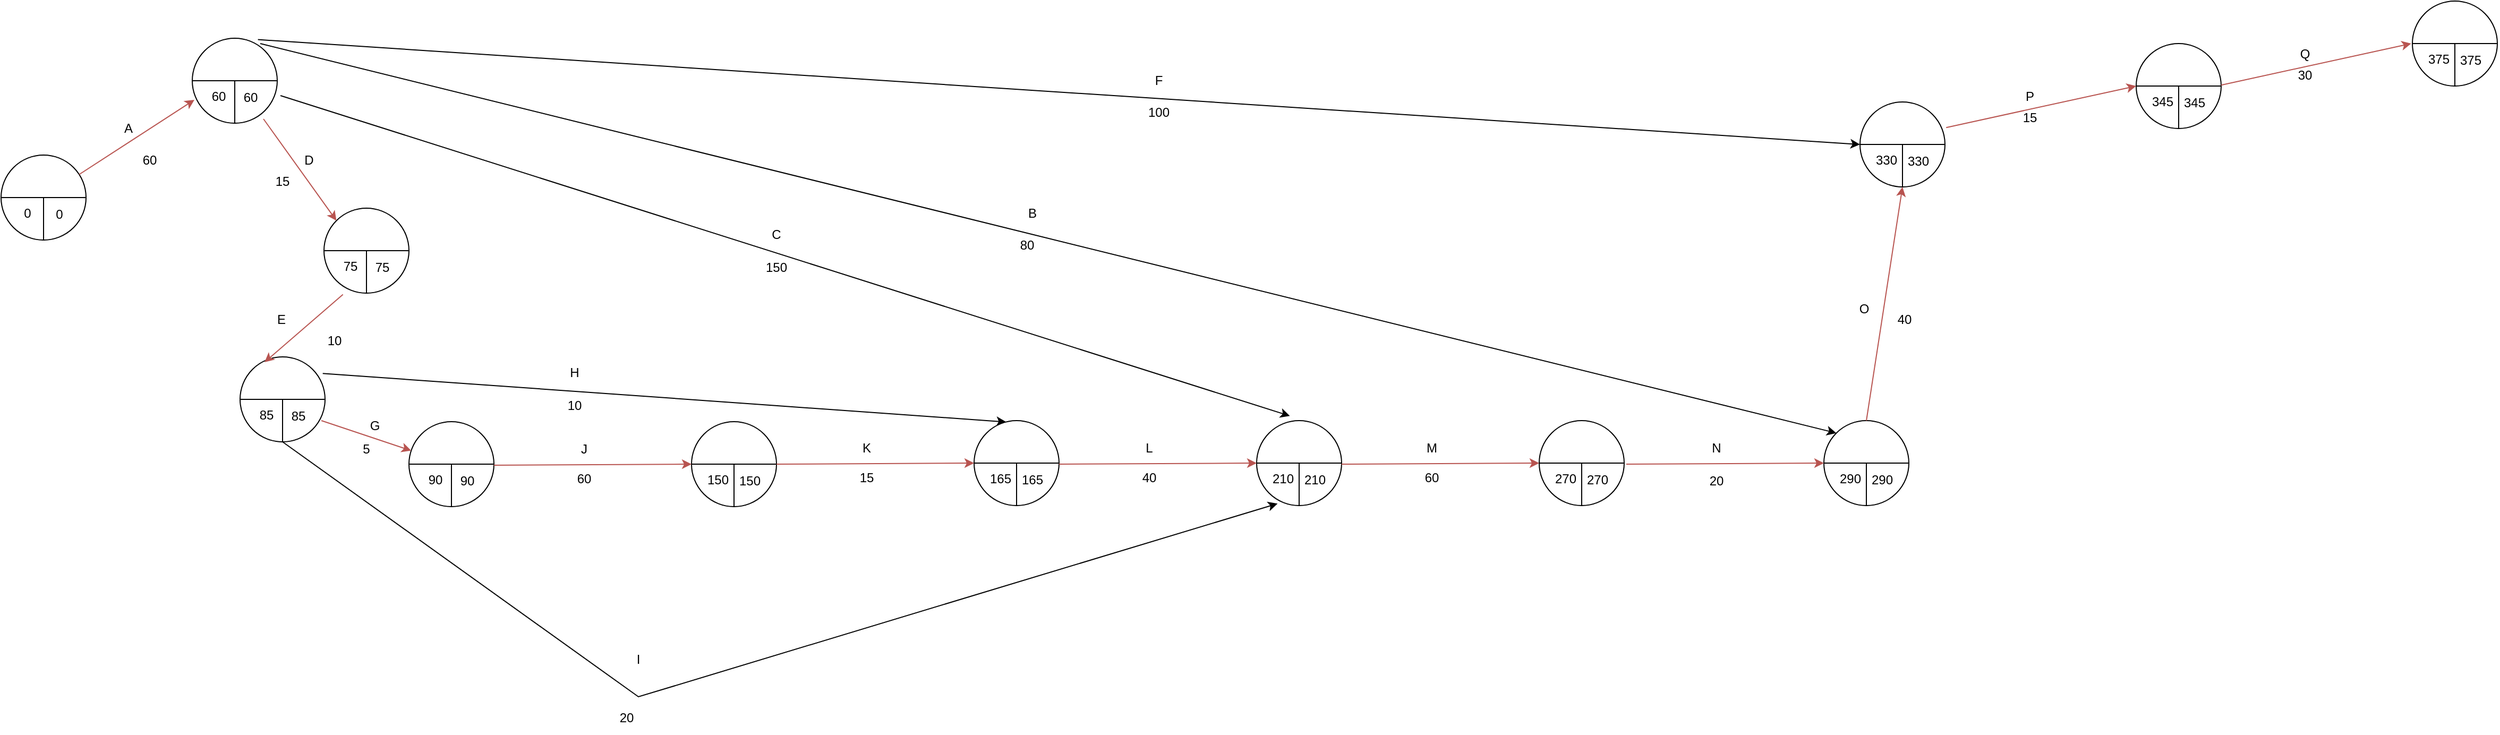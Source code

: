 <mxfile version="20.5.3" type="github">
  <diagram id="kiV2s5ONkKKbXkWyNekI" name="Stránka-1">
    <mxGraphModel dx="1209" dy="1843" grid="1" gridSize="10" guides="1" tooltips="1" connect="1" arrows="1" fold="1" page="1" pageScale="1" pageWidth="827" pageHeight="1169" math="0" shadow="0">
      <root>
        <mxCell id="0" />
        <mxCell id="1" parent="0" />
        <mxCell id="BswMOae0kCLnzjpSVGE6-1" value="" style="ellipse;whiteSpace=wrap;html=1;aspect=fixed;" parent="1" vertex="1">
          <mxGeometry x="210" y="-40" width="80" height="80" as="geometry" />
        </mxCell>
        <mxCell id="BswMOae0kCLnzjpSVGE6-2" value="" style="endArrow=none;html=1;rounded=0;entryX=0;entryY=0.5;entryDx=0;entryDy=0;exitX=1;exitY=0.5;exitDx=0;exitDy=0;" parent="1" source="BswMOae0kCLnzjpSVGE6-1" target="BswMOae0kCLnzjpSVGE6-1" edge="1">
          <mxGeometry width="50" height="50" relative="1" as="geometry">
            <mxPoint x="510" y="220" as="sourcePoint" />
            <mxPoint x="560" y="170" as="targetPoint" />
          </mxGeometry>
        </mxCell>
        <mxCell id="BswMOae0kCLnzjpSVGE6-3" value="" style="endArrow=none;html=1;rounded=0;exitX=0.5;exitY=1;exitDx=0;exitDy=0;" parent="1" source="BswMOae0kCLnzjpSVGE6-1" edge="1">
          <mxGeometry width="50" height="50" relative="1" as="geometry">
            <mxPoint x="510" y="220" as="sourcePoint" />
            <mxPoint x="250" as="targetPoint" />
          </mxGeometry>
        </mxCell>
        <mxCell id="BswMOae0kCLnzjpSVGE6-4" value="60" style="text;html=1;strokeColor=none;fillColor=none;align=center;verticalAlign=middle;whiteSpace=wrap;rounded=0;" parent="1" vertex="1">
          <mxGeometry x="220" width="30" height="30" as="geometry" />
        </mxCell>
        <mxCell id="BswMOae0kCLnzjpSVGE6-5" value="60" style="text;html=1;strokeColor=none;fillColor=none;align=center;verticalAlign=middle;whiteSpace=wrap;rounded=0;" parent="1" vertex="1">
          <mxGeometry x="250" y="1" width="30" height="30" as="geometry" />
        </mxCell>
        <mxCell id="BswMOae0kCLnzjpSVGE6-6" value="" style="ellipse;whiteSpace=wrap;html=1;aspect=fixed;" parent="1" vertex="1">
          <mxGeometry x="30" y="70" width="80" height="80" as="geometry" />
        </mxCell>
        <mxCell id="BswMOae0kCLnzjpSVGE6-7" value="" style="endArrow=none;html=1;rounded=0;entryX=0;entryY=0.5;entryDx=0;entryDy=0;exitX=1;exitY=0.5;exitDx=0;exitDy=0;" parent="1" source="BswMOae0kCLnzjpSVGE6-6" target="BswMOae0kCLnzjpSVGE6-6" edge="1">
          <mxGeometry width="50" height="50" relative="1" as="geometry">
            <mxPoint x="330" y="330" as="sourcePoint" />
            <mxPoint x="380" y="280" as="targetPoint" />
          </mxGeometry>
        </mxCell>
        <mxCell id="BswMOae0kCLnzjpSVGE6-8" value="" style="endArrow=none;html=1;rounded=0;exitX=0.5;exitY=1;exitDx=0;exitDy=0;" parent="1" source="BswMOae0kCLnzjpSVGE6-6" edge="1">
          <mxGeometry width="50" height="50" relative="1" as="geometry">
            <mxPoint x="330" y="330" as="sourcePoint" />
            <mxPoint x="70" y="110" as="targetPoint" />
          </mxGeometry>
        </mxCell>
        <mxCell id="BswMOae0kCLnzjpSVGE6-9" value="0" style="text;html=1;strokeColor=none;fillColor=none;align=center;verticalAlign=middle;whiteSpace=wrap;rounded=0;" parent="1" vertex="1">
          <mxGeometry x="40" y="110" width="30" height="30" as="geometry" />
        </mxCell>
        <mxCell id="BswMOae0kCLnzjpSVGE6-10" value="0" style="text;html=1;strokeColor=none;fillColor=none;align=center;verticalAlign=middle;whiteSpace=wrap;rounded=0;" parent="1" vertex="1">
          <mxGeometry x="70" y="111" width="30" height="30" as="geometry" />
        </mxCell>
        <mxCell id="BswMOae0kCLnzjpSVGE6-11" value="" style="endArrow=classic;html=1;rounded=0;entryX=0.025;entryY=0.725;entryDx=0;entryDy=0;entryPerimeter=0;fillColor=#f8cecc;strokeColor=#b85450;" parent="1" source="BswMOae0kCLnzjpSVGE6-6" target="BswMOae0kCLnzjpSVGE6-1" edge="1">
          <mxGeometry width="50" height="50" relative="1" as="geometry">
            <mxPoint x="310" y="150" as="sourcePoint" />
            <mxPoint x="360" y="100" as="targetPoint" />
          </mxGeometry>
        </mxCell>
        <mxCell id="BswMOae0kCLnzjpSVGE6-12" value="A" style="text;html=1;strokeColor=none;fillColor=none;align=center;verticalAlign=middle;whiteSpace=wrap;rounded=0;" parent="1" vertex="1">
          <mxGeometry x="120" y="30" width="60" height="30" as="geometry" />
        </mxCell>
        <mxCell id="BswMOae0kCLnzjpSVGE6-13" value="60" style="text;html=1;strokeColor=none;fillColor=none;align=center;verticalAlign=middle;whiteSpace=wrap;rounded=0;" parent="1" vertex="1">
          <mxGeometry x="140" y="60" width="60" height="30" as="geometry" />
        </mxCell>
        <mxCell id="BswMOae0kCLnzjpSVGE6-14" value="" style="endArrow=classic;html=1;rounded=0;entryX=0;entryY=0;entryDx=0;entryDy=0;exitX=0.8;exitY=0.063;exitDx=0;exitDy=0;exitPerimeter=0;" parent="1" source="BswMOae0kCLnzjpSVGE6-1" target="BswMOae0kCLnzjpSVGE6-82" edge="1">
          <mxGeometry width="50" height="50" relative="1" as="geometry">
            <mxPoint x="280.0" y="-19.75" as="sourcePoint" />
            <mxPoint x="319" y="-160" as="targetPoint" />
          </mxGeometry>
        </mxCell>
        <mxCell id="BswMOae0kCLnzjpSVGE6-15" value="B" style="text;html=1;strokeColor=none;fillColor=none;align=center;verticalAlign=middle;whiteSpace=wrap;rounded=0;" parent="1" vertex="1">
          <mxGeometry x="971" y="110" width="60" height="30" as="geometry" />
        </mxCell>
        <mxCell id="BswMOae0kCLnzjpSVGE6-16" value="80" style="text;html=1;strokeColor=none;fillColor=none;align=center;verticalAlign=middle;whiteSpace=wrap;rounded=0;" parent="1" vertex="1">
          <mxGeometry x="966" y="140" width="60" height="30" as="geometry" />
        </mxCell>
        <mxCell id="BswMOae0kCLnzjpSVGE6-17" value="" style="endArrow=classic;html=1;rounded=0;exitX=1.038;exitY=0.675;exitDx=0;exitDy=0;exitPerimeter=0;entryX=0.391;entryY=-0.055;entryDx=0;entryDy=0;entryPerimeter=0;" parent="1" source="BswMOae0kCLnzjpSVGE6-1" target="BswMOae0kCLnzjpSVGE6-66" edge="1">
          <mxGeometry width="50" height="50" relative="1" as="geometry">
            <mxPoint x="290.0" y="-9.75" as="sourcePoint" />
            <mxPoint x="390" y="20" as="targetPoint" />
          </mxGeometry>
        </mxCell>
        <mxCell id="BswMOae0kCLnzjpSVGE6-18" value="C" style="text;html=1;strokeColor=none;fillColor=none;align=center;verticalAlign=middle;whiteSpace=wrap;rounded=0;" parent="1" vertex="1">
          <mxGeometry x="730" y="130" width="60" height="30" as="geometry" />
        </mxCell>
        <mxCell id="BswMOae0kCLnzjpSVGE6-19" value="150" style="text;html=1;strokeColor=none;fillColor=none;align=center;verticalAlign=middle;whiteSpace=wrap;rounded=0;" parent="1" vertex="1">
          <mxGeometry x="730" y="161" width="60" height="30" as="geometry" />
        </mxCell>
        <mxCell id="BswMOae0kCLnzjpSVGE6-20" value="" style="ellipse;whiteSpace=wrap;html=1;aspect=fixed;" parent="1" vertex="1">
          <mxGeometry x="334" y="120" width="80" height="80" as="geometry" />
        </mxCell>
        <mxCell id="BswMOae0kCLnzjpSVGE6-21" value="" style="endArrow=none;html=1;rounded=0;entryX=0;entryY=0.5;entryDx=0;entryDy=0;exitX=1;exitY=0.5;exitDx=0;exitDy=0;" parent="1" source="BswMOae0kCLnzjpSVGE6-20" target="BswMOae0kCLnzjpSVGE6-20" edge="1">
          <mxGeometry width="50" height="50" relative="1" as="geometry">
            <mxPoint x="634" y="380" as="sourcePoint" />
            <mxPoint x="684" y="330" as="targetPoint" />
          </mxGeometry>
        </mxCell>
        <mxCell id="BswMOae0kCLnzjpSVGE6-22" value="" style="endArrow=none;html=1;rounded=0;exitX=0.5;exitY=1;exitDx=0;exitDy=0;" parent="1" source="BswMOae0kCLnzjpSVGE6-20" edge="1">
          <mxGeometry width="50" height="50" relative="1" as="geometry">
            <mxPoint x="634" y="380" as="sourcePoint" />
            <mxPoint x="374" y="160" as="targetPoint" />
          </mxGeometry>
        </mxCell>
        <mxCell id="BswMOae0kCLnzjpSVGE6-23" value="75" style="text;html=1;strokeColor=none;fillColor=none;align=center;verticalAlign=middle;whiteSpace=wrap;rounded=0;" parent="1" vertex="1">
          <mxGeometry x="344" y="160" width="30" height="30" as="geometry" />
        </mxCell>
        <mxCell id="BswMOae0kCLnzjpSVGE6-24" value="75" style="text;html=1;strokeColor=none;fillColor=none;align=center;verticalAlign=middle;whiteSpace=wrap;rounded=0;" parent="1" vertex="1">
          <mxGeometry x="374" y="161" width="30" height="30" as="geometry" />
        </mxCell>
        <mxCell id="BswMOae0kCLnzjpSVGE6-25" value="" style="endArrow=classic;html=1;rounded=0;entryX=0;entryY=0;entryDx=0;entryDy=0;exitX=0.838;exitY=0.95;exitDx=0;exitDy=0;exitPerimeter=0;fillColor=#f8cecc;strokeColor=#b85450;" parent="1" source="BswMOae0kCLnzjpSVGE6-1" target="BswMOae0kCLnzjpSVGE6-20" edge="1">
          <mxGeometry width="50" height="50" relative="1" as="geometry">
            <mxPoint x="290.0" y="-9.75" as="sourcePoint" />
            <mxPoint x="384" y="-90" as="targetPoint" />
          </mxGeometry>
        </mxCell>
        <mxCell id="BswMOae0kCLnzjpSVGE6-26" value="D" style="text;html=1;strokeColor=none;fillColor=none;align=center;verticalAlign=middle;whiteSpace=wrap;rounded=0;" parent="1" vertex="1">
          <mxGeometry x="290" y="60" width="60" height="30" as="geometry" />
        </mxCell>
        <mxCell id="BswMOae0kCLnzjpSVGE6-27" value="15" style="text;html=1;strokeColor=none;fillColor=none;align=center;verticalAlign=middle;whiteSpace=wrap;rounded=0;" parent="1" vertex="1">
          <mxGeometry x="265" y="80" width="60" height="30" as="geometry" />
        </mxCell>
        <mxCell id="BswMOae0kCLnzjpSVGE6-28" value="" style="ellipse;whiteSpace=wrap;html=1;aspect=fixed;" parent="1" vertex="1">
          <mxGeometry x="255" y="260" width="80" height="80" as="geometry" />
        </mxCell>
        <mxCell id="BswMOae0kCLnzjpSVGE6-29" value="" style="endArrow=none;html=1;rounded=0;entryX=0;entryY=0.5;entryDx=0;entryDy=0;exitX=1;exitY=0.5;exitDx=0;exitDy=0;" parent="1" source="BswMOae0kCLnzjpSVGE6-28" target="BswMOae0kCLnzjpSVGE6-28" edge="1">
          <mxGeometry width="50" height="50" relative="1" as="geometry">
            <mxPoint x="555" y="520" as="sourcePoint" />
            <mxPoint x="605" y="470" as="targetPoint" />
          </mxGeometry>
        </mxCell>
        <mxCell id="BswMOae0kCLnzjpSVGE6-30" value="" style="endArrow=none;html=1;rounded=0;exitX=0.5;exitY=1;exitDx=0;exitDy=0;" parent="1" source="BswMOae0kCLnzjpSVGE6-28" edge="1">
          <mxGeometry width="50" height="50" relative="1" as="geometry">
            <mxPoint x="555" y="520" as="sourcePoint" />
            <mxPoint x="295" y="300" as="targetPoint" />
          </mxGeometry>
        </mxCell>
        <mxCell id="BswMOae0kCLnzjpSVGE6-31" value="85" style="text;html=1;strokeColor=none;fillColor=none;align=center;verticalAlign=middle;whiteSpace=wrap;rounded=0;" parent="1" vertex="1">
          <mxGeometry x="265" y="300" width="30" height="30" as="geometry" />
        </mxCell>
        <mxCell id="BswMOae0kCLnzjpSVGE6-32" value="85" style="text;html=1;strokeColor=none;fillColor=none;align=center;verticalAlign=middle;whiteSpace=wrap;rounded=0;" parent="1" vertex="1">
          <mxGeometry x="295" y="301" width="30" height="30" as="geometry" />
        </mxCell>
        <mxCell id="BswMOae0kCLnzjpSVGE6-33" value="" style="endArrow=classic;html=1;rounded=0;entryX=0.288;entryY=0.063;entryDx=0;entryDy=0;entryPerimeter=0;exitX=0.223;exitY=1.016;exitDx=0;exitDy=0;exitPerimeter=0;fillColor=#f8cecc;strokeColor=#b85450;" parent="1" source="BswMOae0kCLnzjpSVGE6-20" target="BswMOae0kCLnzjpSVGE6-28" edge="1">
          <mxGeometry width="50" height="50" relative="1" as="geometry">
            <mxPoint x="250" y="40" as="sourcePoint" />
            <mxPoint x="355.716" y="141.716" as="targetPoint" />
          </mxGeometry>
        </mxCell>
        <mxCell id="BswMOae0kCLnzjpSVGE6-34" value="E" style="text;html=1;strokeColor=none;fillColor=none;align=center;verticalAlign=middle;whiteSpace=wrap;rounded=0;" parent="1" vertex="1">
          <mxGeometry x="264" y="210" width="60" height="30" as="geometry" />
        </mxCell>
        <mxCell id="BswMOae0kCLnzjpSVGE6-35" value="10" style="text;html=1;strokeColor=none;fillColor=none;align=center;verticalAlign=middle;whiteSpace=wrap;rounded=0;" parent="1" vertex="1">
          <mxGeometry x="314" y="230" width="60" height="30" as="geometry" />
        </mxCell>
        <mxCell id="BswMOae0kCLnzjpSVGE6-36" value="" style="ellipse;whiteSpace=wrap;html=1;aspect=fixed;" parent="1" vertex="1">
          <mxGeometry x="414" y="321" width="80" height="80" as="geometry" />
        </mxCell>
        <mxCell id="BswMOae0kCLnzjpSVGE6-37" value="" style="endArrow=none;html=1;rounded=0;entryX=0;entryY=0.5;entryDx=0;entryDy=0;exitX=1;exitY=0.5;exitDx=0;exitDy=0;" parent="1" source="BswMOae0kCLnzjpSVGE6-36" target="BswMOae0kCLnzjpSVGE6-36" edge="1">
          <mxGeometry width="50" height="50" relative="1" as="geometry">
            <mxPoint x="714" y="581" as="sourcePoint" />
            <mxPoint x="764" y="531" as="targetPoint" />
          </mxGeometry>
        </mxCell>
        <mxCell id="BswMOae0kCLnzjpSVGE6-38" value="" style="endArrow=none;html=1;rounded=0;exitX=0.5;exitY=1;exitDx=0;exitDy=0;" parent="1" source="BswMOae0kCLnzjpSVGE6-36" edge="1">
          <mxGeometry width="50" height="50" relative="1" as="geometry">
            <mxPoint x="714" y="581" as="sourcePoint" />
            <mxPoint x="454" y="361" as="targetPoint" />
          </mxGeometry>
        </mxCell>
        <mxCell id="BswMOae0kCLnzjpSVGE6-39" value="90" style="text;html=1;strokeColor=none;fillColor=none;align=center;verticalAlign=middle;whiteSpace=wrap;rounded=0;" parent="1" vertex="1">
          <mxGeometry x="424" y="361" width="30" height="30" as="geometry" />
        </mxCell>
        <mxCell id="BswMOae0kCLnzjpSVGE6-40" value="90" style="text;html=1;strokeColor=none;fillColor=none;align=center;verticalAlign=middle;whiteSpace=wrap;rounded=0;" parent="1" vertex="1">
          <mxGeometry x="454" y="362" width="30" height="30" as="geometry" />
        </mxCell>
        <mxCell id="BswMOae0kCLnzjpSVGE6-41" value="" style="endArrow=classic;html=1;rounded=0;fillColor=#f8cecc;strokeColor=#b85450;" parent="1" target="BswMOae0kCLnzjpSVGE6-36" edge="1">
          <mxGeometry width="50" height="50" relative="1" as="geometry">
            <mxPoint x="331.57" y="320.0" as="sourcePoint" />
            <mxPoint x="440" y="249.75" as="targetPoint" />
          </mxGeometry>
        </mxCell>
        <mxCell id="BswMOae0kCLnzjpSVGE6-42" value="G" style="text;html=1;strokeColor=none;fillColor=none;align=center;verticalAlign=middle;whiteSpace=wrap;rounded=0;" parent="1" vertex="1">
          <mxGeometry x="360" y="310" width="44" height="30" as="geometry" />
        </mxCell>
        <mxCell id="BswMOae0kCLnzjpSVGE6-43" value="5" style="text;html=1;strokeColor=none;fillColor=none;align=center;verticalAlign=middle;whiteSpace=wrap;rounded=0;" parent="1" vertex="1">
          <mxGeometry x="344" y="332" width="60" height="30" as="geometry" />
        </mxCell>
        <mxCell id="BswMOae0kCLnzjpSVGE6-44" value="" style="endArrow=classic;html=1;rounded=0;entryX=0.377;entryY=0.016;entryDx=0;entryDy=0;entryPerimeter=0;exitX=0.973;exitY=0.195;exitDx=0;exitDy=0;exitPerimeter=0;" parent="1" source="BswMOae0kCLnzjpSVGE6-28" target="BswMOae0kCLnzjpSVGE6-58" edge="1">
          <mxGeometry width="50" height="50" relative="1" as="geometry">
            <mxPoint x="310" y="450" as="sourcePoint" />
            <mxPoint x="360" y="400" as="targetPoint" />
          </mxGeometry>
        </mxCell>
        <mxCell id="BswMOae0kCLnzjpSVGE6-45" value="H" style="text;html=1;strokeColor=none;fillColor=none;align=center;verticalAlign=middle;whiteSpace=wrap;rounded=0;" parent="1" vertex="1">
          <mxGeometry x="540" y="260" width="60" height="30" as="geometry" />
        </mxCell>
        <mxCell id="BswMOae0kCLnzjpSVGE6-46" value="10" style="text;html=1;strokeColor=none;fillColor=none;align=center;verticalAlign=middle;whiteSpace=wrap;rounded=0;" parent="1" vertex="1">
          <mxGeometry x="540" y="291" width="60" height="30" as="geometry" />
        </mxCell>
        <mxCell id="BswMOae0kCLnzjpSVGE6-47" value="" style="endArrow=classic;html=1;rounded=0;entryX=0.246;entryY=0.977;entryDx=0;entryDy=0;entryPerimeter=0;exitX=0.5;exitY=1;exitDx=0;exitDy=0;" parent="1" source="BswMOae0kCLnzjpSVGE6-28" target="BswMOae0kCLnzjpSVGE6-66" edge="1">
          <mxGeometry width="50" height="50" relative="1" as="geometry">
            <mxPoint x="370" y="480" as="sourcePoint" />
            <mxPoint x="470.04" y="660" as="targetPoint" />
            <Array as="points">
              <mxPoint x="630" y="580" />
            </Array>
          </mxGeometry>
        </mxCell>
        <mxCell id="BswMOae0kCLnzjpSVGE6-48" value="I" style="text;html=1;strokeColor=none;fillColor=none;align=center;verticalAlign=middle;whiteSpace=wrap;rounded=0;" parent="1" vertex="1">
          <mxGeometry x="600" y="530" width="60" height="30" as="geometry" />
        </mxCell>
        <mxCell id="BswMOae0kCLnzjpSVGE6-49" value="20" style="text;html=1;strokeColor=none;fillColor=none;align=center;verticalAlign=middle;whiteSpace=wrap;rounded=0;" parent="1" vertex="1">
          <mxGeometry x="589" y="585" width="60" height="30" as="geometry" />
        </mxCell>
        <mxCell id="BswMOae0kCLnzjpSVGE6-50" value="" style="ellipse;whiteSpace=wrap;html=1;aspect=fixed;" parent="1" vertex="1">
          <mxGeometry x="680" y="321" width="80" height="80" as="geometry" />
        </mxCell>
        <mxCell id="BswMOae0kCLnzjpSVGE6-51" value="" style="endArrow=none;html=1;rounded=0;entryX=0;entryY=0.5;entryDx=0;entryDy=0;exitX=1;exitY=0.5;exitDx=0;exitDy=0;" parent="1" source="BswMOae0kCLnzjpSVGE6-50" target="BswMOae0kCLnzjpSVGE6-50" edge="1">
          <mxGeometry width="50" height="50" relative="1" as="geometry">
            <mxPoint x="980" y="581" as="sourcePoint" />
            <mxPoint x="1030" y="531" as="targetPoint" />
          </mxGeometry>
        </mxCell>
        <mxCell id="BswMOae0kCLnzjpSVGE6-52" value="" style="endArrow=none;html=1;rounded=0;exitX=0.5;exitY=1;exitDx=0;exitDy=0;" parent="1" source="BswMOae0kCLnzjpSVGE6-50" edge="1">
          <mxGeometry width="50" height="50" relative="1" as="geometry">
            <mxPoint x="980" y="581" as="sourcePoint" />
            <mxPoint x="720" y="361" as="targetPoint" />
          </mxGeometry>
        </mxCell>
        <mxCell id="BswMOae0kCLnzjpSVGE6-53" value="150" style="text;html=1;strokeColor=none;fillColor=none;align=center;verticalAlign=middle;whiteSpace=wrap;rounded=0;" parent="1" vertex="1">
          <mxGeometry x="690" y="361" width="30" height="30" as="geometry" />
        </mxCell>
        <mxCell id="BswMOae0kCLnzjpSVGE6-54" value="150" style="text;html=1;strokeColor=none;fillColor=none;align=center;verticalAlign=middle;whiteSpace=wrap;rounded=0;" parent="1" vertex="1">
          <mxGeometry x="720" y="362" width="30" height="30" as="geometry" />
        </mxCell>
        <mxCell id="BswMOae0kCLnzjpSVGE6-55" value="" style="endArrow=classic;html=1;rounded=0;entryX=0;entryY=0.5;entryDx=0;entryDy=0;fillColor=#f8cecc;strokeColor=#b85450;" parent="1" target="BswMOae0kCLnzjpSVGE6-50" edge="1">
          <mxGeometry width="50" height="50" relative="1" as="geometry">
            <mxPoint x="494" y="362" as="sourcePoint" />
            <mxPoint x="544" y="312" as="targetPoint" />
          </mxGeometry>
        </mxCell>
        <mxCell id="BswMOae0kCLnzjpSVGE6-56" value="J" style="text;html=1;strokeColor=none;fillColor=none;align=center;verticalAlign=middle;whiteSpace=wrap;rounded=0;" parent="1" vertex="1">
          <mxGeometry x="549" y="332" width="60" height="30" as="geometry" />
        </mxCell>
        <mxCell id="BswMOae0kCLnzjpSVGE6-57" value="60" style="text;html=1;strokeColor=none;fillColor=none;align=center;verticalAlign=middle;whiteSpace=wrap;rounded=0;" parent="1" vertex="1">
          <mxGeometry x="549" y="360" width="60" height="30" as="geometry" />
        </mxCell>
        <mxCell id="BswMOae0kCLnzjpSVGE6-58" value="" style="ellipse;whiteSpace=wrap;html=1;aspect=fixed;" parent="1" vertex="1">
          <mxGeometry x="946" y="320" width="80" height="80" as="geometry" />
        </mxCell>
        <mxCell id="BswMOae0kCLnzjpSVGE6-59" value="" style="endArrow=none;html=1;rounded=0;entryX=0;entryY=0.5;entryDx=0;entryDy=0;exitX=1;exitY=0.5;exitDx=0;exitDy=0;" parent="1" source="BswMOae0kCLnzjpSVGE6-58" target="BswMOae0kCLnzjpSVGE6-58" edge="1">
          <mxGeometry width="50" height="50" relative="1" as="geometry">
            <mxPoint x="1246" y="580" as="sourcePoint" />
            <mxPoint x="1296" y="530" as="targetPoint" />
          </mxGeometry>
        </mxCell>
        <mxCell id="BswMOae0kCLnzjpSVGE6-60" value="" style="endArrow=none;html=1;rounded=0;exitX=0.5;exitY=1;exitDx=0;exitDy=0;" parent="1" source="BswMOae0kCLnzjpSVGE6-58" edge="1">
          <mxGeometry width="50" height="50" relative="1" as="geometry">
            <mxPoint x="1246" y="580" as="sourcePoint" />
            <mxPoint x="986" y="360" as="targetPoint" />
          </mxGeometry>
        </mxCell>
        <mxCell id="BswMOae0kCLnzjpSVGE6-61" value="165" style="text;html=1;strokeColor=none;fillColor=none;align=center;verticalAlign=middle;whiteSpace=wrap;rounded=0;" parent="1" vertex="1">
          <mxGeometry x="956" y="360" width="30" height="30" as="geometry" />
        </mxCell>
        <mxCell id="BswMOae0kCLnzjpSVGE6-62" value="165" style="text;html=1;strokeColor=none;fillColor=none;align=center;verticalAlign=middle;whiteSpace=wrap;rounded=0;" parent="1" vertex="1">
          <mxGeometry x="986" y="361" width="30" height="30" as="geometry" />
        </mxCell>
        <mxCell id="BswMOae0kCLnzjpSVGE6-63" value="" style="endArrow=classic;html=1;rounded=0;entryX=0;entryY=0.5;entryDx=0;entryDy=0;fillColor=#f8cecc;strokeColor=#b85450;" parent="1" target="BswMOae0kCLnzjpSVGE6-58" edge="1">
          <mxGeometry width="50" height="50" relative="1" as="geometry">
            <mxPoint x="760" y="361" as="sourcePoint" />
            <mxPoint x="810" y="311" as="targetPoint" />
          </mxGeometry>
        </mxCell>
        <mxCell id="BswMOae0kCLnzjpSVGE6-64" value="K" style="text;html=1;strokeColor=none;fillColor=none;align=center;verticalAlign=middle;whiteSpace=wrap;rounded=0;" parent="1" vertex="1">
          <mxGeometry x="815" y="331" width="60" height="30" as="geometry" />
        </mxCell>
        <mxCell id="BswMOae0kCLnzjpSVGE6-65" value="15" style="text;html=1;strokeColor=none;fillColor=none;align=center;verticalAlign=middle;whiteSpace=wrap;rounded=0;" parent="1" vertex="1">
          <mxGeometry x="815" y="359" width="60" height="30" as="geometry" />
        </mxCell>
        <mxCell id="BswMOae0kCLnzjpSVGE6-66" value="" style="ellipse;whiteSpace=wrap;html=1;aspect=fixed;" parent="1" vertex="1">
          <mxGeometry x="1212" y="320" width="80" height="80" as="geometry" />
        </mxCell>
        <mxCell id="BswMOae0kCLnzjpSVGE6-67" value="" style="endArrow=none;html=1;rounded=0;entryX=0;entryY=0.5;entryDx=0;entryDy=0;exitX=1;exitY=0.5;exitDx=0;exitDy=0;" parent="1" source="BswMOae0kCLnzjpSVGE6-66" target="BswMOae0kCLnzjpSVGE6-66" edge="1">
          <mxGeometry width="50" height="50" relative="1" as="geometry">
            <mxPoint x="1512" y="580" as="sourcePoint" />
            <mxPoint x="1562" y="530" as="targetPoint" />
          </mxGeometry>
        </mxCell>
        <mxCell id="BswMOae0kCLnzjpSVGE6-68" value="" style="endArrow=none;html=1;rounded=0;exitX=0.5;exitY=1;exitDx=0;exitDy=0;" parent="1" source="BswMOae0kCLnzjpSVGE6-66" edge="1">
          <mxGeometry width="50" height="50" relative="1" as="geometry">
            <mxPoint x="1512" y="580" as="sourcePoint" />
            <mxPoint x="1252" y="360" as="targetPoint" />
          </mxGeometry>
        </mxCell>
        <mxCell id="BswMOae0kCLnzjpSVGE6-69" value="210" style="text;html=1;strokeColor=none;fillColor=none;align=center;verticalAlign=middle;whiteSpace=wrap;rounded=0;" parent="1" vertex="1">
          <mxGeometry x="1222" y="360" width="30" height="30" as="geometry" />
        </mxCell>
        <mxCell id="BswMOae0kCLnzjpSVGE6-70" value="210" style="text;html=1;strokeColor=none;fillColor=none;align=center;verticalAlign=middle;whiteSpace=wrap;rounded=0;" parent="1" vertex="1">
          <mxGeometry x="1252" y="361" width="30" height="30" as="geometry" />
        </mxCell>
        <mxCell id="BswMOae0kCLnzjpSVGE6-71" value="" style="endArrow=classic;html=1;rounded=0;entryX=0;entryY=0.5;entryDx=0;entryDy=0;fillColor=#f8cecc;strokeColor=#b85450;" parent="1" target="BswMOae0kCLnzjpSVGE6-66" edge="1">
          <mxGeometry width="50" height="50" relative="1" as="geometry">
            <mxPoint x="1026" y="361" as="sourcePoint" />
            <mxPoint x="1076" y="311" as="targetPoint" />
          </mxGeometry>
        </mxCell>
        <mxCell id="BswMOae0kCLnzjpSVGE6-72" value="L" style="text;html=1;strokeColor=none;fillColor=none;align=center;verticalAlign=middle;whiteSpace=wrap;rounded=0;" parent="1" vertex="1">
          <mxGeometry x="1081" y="331" width="60" height="30" as="geometry" />
        </mxCell>
        <mxCell id="BswMOae0kCLnzjpSVGE6-73" value="40" style="text;html=1;strokeColor=none;fillColor=none;align=center;verticalAlign=middle;whiteSpace=wrap;rounded=0;" parent="1" vertex="1">
          <mxGeometry x="1081" y="359" width="60" height="30" as="geometry" />
        </mxCell>
        <mxCell id="BswMOae0kCLnzjpSVGE6-74" value="" style="ellipse;whiteSpace=wrap;html=1;aspect=fixed;" parent="1" vertex="1">
          <mxGeometry x="1478" y="320" width="80" height="80" as="geometry" />
        </mxCell>
        <mxCell id="BswMOae0kCLnzjpSVGE6-75" value="" style="endArrow=none;html=1;rounded=0;entryX=0;entryY=0.5;entryDx=0;entryDy=0;exitX=1;exitY=0.5;exitDx=0;exitDy=0;" parent="1" source="BswMOae0kCLnzjpSVGE6-74" target="BswMOae0kCLnzjpSVGE6-74" edge="1">
          <mxGeometry width="50" height="50" relative="1" as="geometry">
            <mxPoint x="1778" y="580" as="sourcePoint" />
            <mxPoint x="1828" y="530" as="targetPoint" />
          </mxGeometry>
        </mxCell>
        <mxCell id="BswMOae0kCLnzjpSVGE6-76" value="" style="endArrow=none;html=1;rounded=0;exitX=0.5;exitY=1;exitDx=0;exitDy=0;" parent="1" source="BswMOae0kCLnzjpSVGE6-74" edge="1">
          <mxGeometry width="50" height="50" relative="1" as="geometry">
            <mxPoint x="1778" y="580" as="sourcePoint" />
            <mxPoint x="1518" y="360" as="targetPoint" />
          </mxGeometry>
        </mxCell>
        <mxCell id="BswMOae0kCLnzjpSVGE6-77" value="270" style="text;html=1;strokeColor=none;fillColor=none;align=center;verticalAlign=middle;whiteSpace=wrap;rounded=0;" parent="1" vertex="1">
          <mxGeometry x="1488" y="360" width="30" height="30" as="geometry" />
        </mxCell>
        <mxCell id="BswMOae0kCLnzjpSVGE6-78" value="270" style="text;html=1;strokeColor=none;fillColor=none;align=center;verticalAlign=middle;whiteSpace=wrap;rounded=0;" parent="1" vertex="1">
          <mxGeometry x="1518" y="361" width="30" height="30" as="geometry" />
        </mxCell>
        <mxCell id="BswMOae0kCLnzjpSVGE6-79" value="" style="endArrow=classic;html=1;rounded=0;entryX=0;entryY=0.5;entryDx=0;entryDy=0;fillColor=#f8cecc;strokeColor=#b85450;" parent="1" target="BswMOae0kCLnzjpSVGE6-74" edge="1">
          <mxGeometry width="50" height="50" relative="1" as="geometry">
            <mxPoint x="1292" y="361" as="sourcePoint" />
            <mxPoint x="1342" y="311" as="targetPoint" />
          </mxGeometry>
        </mxCell>
        <mxCell id="BswMOae0kCLnzjpSVGE6-80" value="M" style="text;html=1;strokeColor=none;fillColor=none;align=center;verticalAlign=middle;whiteSpace=wrap;rounded=0;" parent="1" vertex="1">
          <mxGeometry x="1347" y="331" width="60" height="30" as="geometry" />
        </mxCell>
        <mxCell id="BswMOae0kCLnzjpSVGE6-81" value="60" style="text;html=1;strokeColor=none;fillColor=none;align=center;verticalAlign=middle;whiteSpace=wrap;rounded=0;" parent="1" vertex="1">
          <mxGeometry x="1347" y="359" width="60" height="30" as="geometry" />
        </mxCell>
        <mxCell id="BswMOae0kCLnzjpSVGE6-82" value="" style="ellipse;whiteSpace=wrap;html=1;aspect=fixed;" parent="1" vertex="1">
          <mxGeometry x="1746" y="320" width="80" height="80" as="geometry" />
        </mxCell>
        <mxCell id="BswMOae0kCLnzjpSVGE6-83" value="" style="endArrow=none;html=1;rounded=0;entryX=0;entryY=0.5;entryDx=0;entryDy=0;exitX=1;exitY=0.5;exitDx=0;exitDy=0;" parent="1" source="BswMOae0kCLnzjpSVGE6-82" target="BswMOae0kCLnzjpSVGE6-82" edge="1">
          <mxGeometry width="50" height="50" relative="1" as="geometry">
            <mxPoint x="2046" y="580" as="sourcePoint" />
            <mxPoint x="2096" y="530" as="targetPoint" />
          </mxGeometry>
        </mxCell>
        <mxCell id="BswMOae0kCLnzjpSVGE6-84" value="" style="endArrow=none;html=1;rounded=0;exitX=0.5;exitY=1;exitDx=0;exitDy=0;" parent="1" source="BswMOae0kCLnzjpSVGE6-82" edge="1">
          <mxGeometry width="50" height="50" relative="1" as="geometry">
            <mxPoint x="2046" y="580" as="sourcePoint" />
            <mxPoint x="1786" y="360" as="targetPoint" />
          </mxGeometry>
        </mxCell>
        <mxCell id="BswMOae0kCLnzjpSVGE6-85" value="290" style="text;html=1;strokeColor=none;fillColor=none;align=center;verticalAlign=middle;whiteSpace=wrap;rounded=0;" parent="1" vertex="1">
          <mxGeometry x="1756" y="360" width="30" height="30" as="geometry" />
        </mxCell>
        <mxCell id="BswMOae0kCLnzjpSVGE6-86" value="290" style="text;html=1;strokeColor=none;fillColor=none;align=center;verticalAlign=middle;whiteSpace=wrap;rounded=0;" parent="1" vertex="1">
          <mxGeometry x="1786" y="361" width="30" height="30" as="geometry" />
        </mxCell>
        <mxCell id="BswMOae0kCLnzjpSVGE6-87" value="" style="endArrow=classic;html=1;rounded=0;entryX=0;entryY=0.5;entryDx=0;entryDy=0;fillColor=#f8cecc;strokeColor=#b85450;" parent="1" target="BswMOae0kCLnzjpSVGE6-82" edge="1">
          <mxGeometry width="50" height="50" relative="1" as="geometry">
            <mxPoint x="1560" y="361" as="sourcePoint" />
            <mxPoint x="1610" y="311" as="targetPoint" />
          </mxGeometry>
        </mxCell>
        <mxCell id="BswMOae0kCLnzjpSVGE6-88" value="N" style="text;html=1;strokeColor=none;fillColor=none;align=center;verticalAlign=middle;whiteSpace=wrap;rounded=0;" parent="1" vertex="1">
          <mxGeometry x="1615" y="331" width="60" height="30" as="geometry" />
        </mxCell>
        <mxCell id="BswMOae0kCLnzjpSVGE6-89" value="40" style="text;html=1;strokeColor=none;fillColor=none;align=center;verticalAlign=middle;whiteSpace=wrap;rounded=0;" parent="1" vertex="1">
          <mxGeometry x="1792" y="210" width="60" height="30" as="geometry" />
        </mxCell>
        <mxCell id="BswMOae0kCLnzjpSVGE6-90" value="" style="ellipse;whiteSpace=wrap;html=1;aspect=fixed;" parent="1" vertex="1">
          <mxGeometry x="1780" y="20" width="80" height="80" as="geometry" />
        </mxCell>
        <mxCell id="BswMOae0kCLnzjpSVGE6-91" value="" style="endArrow=none;html=1;rounded=0;entryX=0;entryY=0.5;entryDx=0;entryDy=0;exitX=1;exitY=0.5;exitDx=0;exitDy=0;" parent="1" source="BswMOae0kCLnzjpSVGE6-90" target="BswMOae0kCLnzjpSVGE6-90" edge="1">
          <mxGeometry width="50" height="50" relative="1" as="geometry">
            <mxPoint x="2080" y="280" as="sourcePoint" />
            <mxPoint x="2130" y="230" as="targetPoint" />
          </mxGeometry>
        </mxCell>
        <mxCell id="BswMOae0kCLnzjpSVGE6-92" value="" style="endArrow=none;html=1;rounded=0;exitX=0.5;exitY=1;exitDx=0;exitDy=0;" parent="1" source="BswMOae0kCLnzjpSVGE6-90" edge="1">
          <mxGeometry width="50" height="50" relative="1" as="geometry">
            <mxPoint x="2080" y="280" as="sourcePoint" />
            <mxPoint x="1820.0" y="60" as="targetPoint" />
          </mxGeometry>
        </mxCell>
        <mxCell id="BswMOae0kCLnzjpSVGE6-93" value="330" style="text;html=1;strokeColor=none;fillColor=none;align=center;verticalAlign=middle;whiteSpace=wrap;rounded=0;" parent="1" vertex="1">
          <mxGeometry x="1790" y="60" width="30" height="30" as="geometry" />
        </mxCell>
        <mxCell id="BswMOae0kCLnzjpSVGE6-94" value="330" style="text;html=1;strokeColor=none;fillColor=none;align=center;verticalAlign=middle;whiteSpace=wrap;rounded=0;" parent="1" vertex="1">
          <mxGeometry x="1820" y="61" width="30" height="30" as="geometry" />
        </mxCell>
        <mxCell id="BswMOae0kCLnzjpSVGE6-95" value="" style="endArrow=classic;html=1;rounded=0;exitX=0.5;exitY=0;exitDx=0;exitDy=0;fillColor=#f8cecc;strokeColor=#b85450;" parent="1" source="BswMOae0kCLnzjpSVGE6-82" edge="1">
          <mxGeometry width="50" height="50" relative="1" as="geometry">
            <mxPoint x="1570" y="371" as="sourcePoint" />
            <mxPoint x="1820" y="100" as="targetPoint" />
          </mxGeometry>
        </mxCell>
        <mxCell id="BswMOae0kCLnzjpSVGE6-96" value="O" style="text;html=1;strokeColor=none;fillColor=none;align=center;verticalAlign=middle;whiteSpace=wrap;rounded=0;" parent="1" vertex="1">
          <mxGeometry x="1754" y="200" width="60" height="30" as="geometry" />
        </mxCell>
        <mxCell id="BswMOae0kCLnzjpSVGE6-97" value="" style="endArrow=classic;html=1;rounded=0;exitX=0.773;exitY=0.016;exitDx=0;exitDy=0;exitPerimeter=0;entryX=0;entryY=0.5;entryDx=0;entryDy=0;" parent="1" source="BswMOae0kCLnzjpSVGE6-1" target="BswMOae0kCLnzjpSVGE6-90" edge="1">
          <mxGeometry width="50" height="50" relative="1" as="geometry">
            <mxPoint x="870" y="200" as="sourcePoint" />
            <mxPoint x="1666.0" y="-240" as="targetPoint" />
          </mxGeometry>
        </mxCell>
        <mxCell id="BswMOae0kCLnzjpSVGE6-98" value="F" style="text;html=1;strokeColor=none;fillColor=none;align=center;verticalAlign=middle;whiteSpace=wrap;rounded=0;" parent="1" vertex="1">
          <mxGeometry x="1090" y="-15" width="60" height="30" as="geometry" />
        </mxCell>
        <mxCell id="BswMOae0kCLnzjpSVGE6-99" value="100" style="text;html=1;strokeColor=none;fillColor=none;align=center;verticalAlign=middle;whiteSpace=wrap;rounded=0;" parent="1" vertex="1">
          <mxGeometry x="1090" y="15" width="60" height="30" as="geometry" />
        </mxCell>
        <mxCell id="BswMOae0kCLnzjpSVGE6-100" value="" style="ellipse;whiteSpace=wrap;html=1;aspect=fixed;" parent="1" vertex="1">
          <mxGeometry x="2040" y="-35" width="80" height="80" as="geometry" />
        </mxCell>
        <mxCell id="BswMOae0kCLnzjpSVGE6-101" value="" style="endArrow=none;html=1;rounded=0;entryX=0;entryY=0.5;entryDx=0;entryDy=0;exitX=1;exitY=0.5;exitDx=0;exitDy=0;" parent="1" source="BswMOae0kCLnzjpSVGE6-100" target="BswMOae0kCLnzjpSVGE6-100" edge="1">
          <mxGeometry width="50" height="50" relative="1" as="geometry">
            <mxPoint x="2340" y="225" as="sourcePoint" />
            <mxPoint x="2390" y="175" as="targetPoint" />
          </mxGeometry>
        </mxCell>
        <mxCell id="BswMOae0kCLnzjpSVGE6-102" value="" style="endArrow=none;html=1;rounded=0;exitX=0.5;exitY=1;exitDx=0;exitDy=0;" parent="1" source="BswMOae0kCLnzjpSVGE6-100" edge="1">
          <mxGeometry width="50" height="50" relative="1" as="geometry">
            <mxPoint x="2340" y="225" as="sourcePoint" />
            <mxPoint x="2080.0" y="5" as="targetPoint" />
          </mxGeometry>
        </mxCell>
        <mxCell id="BswMOae0kCLnzjpSVGE6-103" value="345" style="text;html=1;strokeColor=none;fillColor=none;align=center;verticalAlign=middle;whiteSpace=wrap;rounded=0;" parent="1" vertex="1">
          <mxGeometry x="2050" y="5" width="30" height="30" as="geometry" />
        </mxCell>
        <mxCell id="BswMOae0kCLnzjpSVGE6-104" value="345" style="text;html=1;strokeColor=none;fillColor=none;align=center;verticalAlign=middle;whiteSpace=wrap;rounded=0;" parent="1" vertex="1">
          <mxGeometry x="2080" y="6" width="30" height="30" as="geometry" />
        </mxCell>
        <mxCell id="BswMOae0kCLnzjpSVGE6-105" value="" style="endArrow=classic;html=1;rounded=0;entryX=0;entryY=0.5;entryDx=0;entryDy=0;exitX=1.014;exitY=0.301;exitDx=0;exitDy=0;exitPerimeter=0;fillColor=#f8cecc;strokeColor=#b85450;" parent="1" source="BswMOae0kCLnzjpSVGE6-90" target="BswMOae0kCLnzjpSVGE6-100" edge="1">
          <mxGeometry width="50" height="50" relative="1" as="geometry">
            <mxPoint x="1790" y="-70" as="sourcePoint" />
            <mxPoint x="1840" y="-120" as="targetPoint" />
          </mxGeometry>
        </mxCell>
        <mxCell id="BswMOae0kCLnzjpSVGE6-106" value="P" style="text;html=1;strokeColor=none;fillColor=none;align=center;verticalAlign=middle;whiteSpace=wrap;rounded=0;" parent="1" vertex="1">
          <mxGeometry x="1910" width="60" height="30" as="geometry" />
        </mxCell>
        <mxCell id="BswMOae0kCLnzjpSVGE6-107" value="15" style="text;html=1;strokeColor=none;fillColor=none;align=center;verticalAlign=middle;whiteSpace=wrap;rounded=0;" parent="1" vertex="1">
          <mxGeometry x="1910" y="20" width="60" height="30" as="geometry" />
        </mxCell>
        <mxCell id="BswMOae0kCLnzjpSVGE6-108" value="" style="ellipse;whiteSpace=wrap;html=1;aspect=fixed;" parent="1" vertex="1">
          <mxGeometry x="2300" y="-75" width="80" height="80" as="geometry" />
        </mxCell>
        <mxCell id="BswMOae0kCLnzjpSVGE6-109" value="" style="endArrow=none;html=1;rounded=0;entryX=0;entryY=0.5;entryDx=0;entryDy=0;exitX=1;exitY=0.5;exitDx=0;exitDy=0;" parent="1" source="BswMOae0kCLnzjpSVGE6-108" target="BswMOae0kCLnzjpSVGE6-108" edge="1">
          <mxGeometry width="50" height="50" relative="1" as="geometry">
            <mxPoint x="2600" y="185" as="sourcePoint" />
            <mxPoint x="2650" y="135" as="targetPoint" />
          </mxGeometry>
        </mxCell>
        <mxCell id="BswMOae0kCLnzjpSVGE6-110" value="" style="endArrow=none;html=1;rounded=0;exitX=0.5;exitY=1;exitDx=0;exitDy=0;" parent="1" source="BswMOae0kCLnzjpSVGE6-108" edge="1">
          <mxGeometry width="50" height="50" relative="1" as="geometry">
            <mxPoint x="2600" y="185" as="sourcePoint" />
            <mxPoint x="2340" y="-35" as="targetPoint" />
          </mxGeometry>
        </mxCell>
        <mxCell id="BswMOae0kCLnzjpSVGE6-111" value="375" style="text;html=1;strokeColor=none;fillColor=none;align=center;verticalAlign=middle;whiteSpace=wrap;rounded=0;" parent="1" vertex="1">
          <mxGeometry x="2310" y="-35" width="30" height="30" as="geometry" />
        </mxCell>
        <mxCell id="BswMOae0kCLnzjpSVGE6-112" value="375" style="text;html=1;strokeColor=none;fillColor=none;align=center;verticalAlign=middle;whiteSpace=wrap;rounded=0;" parent="1" vertex="1">
          <mxGeometry x="2340" y="-34" width="30" height="30" as="geometry" />
        </mxCell>
        <mxCell id="BswMOae0kCLnzjpSVGE6-113" value="" style="endArrow=classic;html=1;rounded=0;entryX=0;entryY=0.5;entryDx=0;entryDy=0;exitX=1.014;exitY=0.301;exitDx=0;exitDy=0;exitPerimeter=0;fillColor=#f8cecc;strokeColor=#b85450;" parent="1" edge="1">
          <mxGeometry width="50" height="50" relative="1" as="geometry">
            <mxPoint x="2120.0" y="4.08" as="sourcePoint" />
            <mxPoint x="2298.88" y="-35" as="targetPoint" />
          </mxGeometry>
        </mxCell>
        <mxCell id="BswMOae0kCLnzjpSVGE6-114" value="Q" style="text;html=1;strokeColor=none;fillColor=none;align=center;verticalAlign=middle;whiteSpace=wrap;rounded=0;" parent="1" vertex="1">
          <mxGeometry x="2168.88" y="-40" width="60" height="30" as="geometry" />
        </mxCell>
        <mxCell id="BswMOae0kCLnzjpSVGE6-115" value="30" style="text;html=1;strokeColor=none;fillColor=none;align=center;verticalAlign=middle;whiteSpace=wrap;rounded=0;" parent="1" vertex="1">
          <mxGeometry x="2168.88" y="-20" width="60" height="30" as="geometry" />
        </mxCell>
        <mxCell id="xrhJ5mTqvPA9smcYI1-y-1" value="20" style="text;html=1;strokeColor=none;fillColor=none;align=center;verticalAlign=middle;whiteSpace=wrap;rounded=0;" vertex="1" parent="1">
          <mxGeometry x="1615" y="362" width="60" height="30" as="geometry" />
        </mxCell>
      </root>
    </mxGraphModel>
  </diagram>
</mxfile>
